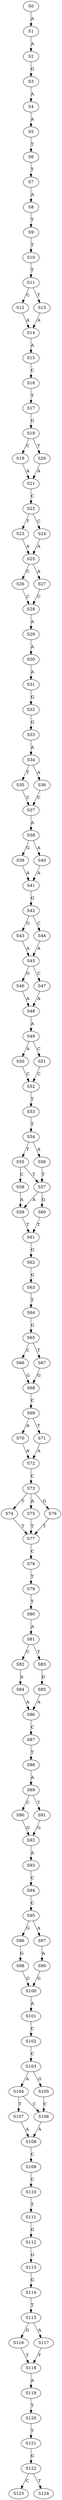 strict digraph  {
	S0 -> S1 [ label = A ];
	S1 -> S2 [ label = A ];
	S2 -> S3 [ label = G ];
	S3 -> S4 [ label = A ];
	S4 -> S5 [ label = A ];
	S5 -> S6 [ label = T ];
	S6 -> S7 [ label = T ];
	S7 -> S8 [ label = A ];
	S8 -> S9 [ label = T ];
	S9 -> S10 [ label = T ];
	S10 -> S11 [ label = T ];
	S11 -> S12 [ label = C ];
	S11 -> S13 [ label = T ];
	S12 -> S14 [ label = A ];
	S13 -> S14 [ label = A ];
	S14 -> S15 [ label = A ];
	S15 -> S16 [ label = C ];
	S16 -> S17 [ label = T ];
	S17 -> S18 [ label = G ];
	S18 -> S19 [ label = C ];
	S18 -> S20 [ label = T ];
	S19 -> S21 [ label = A ];
	S20 -> S21 [ label = A ];
	S21 -> S22 [ label = C ];
	S22 -> S23 [ label = T ];
	S22 -> S24 [ label = C ];
	S23 -> S25 [ label = A ];
	S24 -> S25 [ label = A ];
	S25 -> S26 [ label = C ];
	S25 -> S27 [ label = A ];
	S26 -> S28 [ label = C ];
	S27 -> S28 [ label = C ];
	S28 -> S29 [ label = A ];
	S29 -> S30 [ label = A ];
	S30 -> S31 [ label = A ];
	S31 -> S32 [ label = G ];
	S32 -> S33 [ label = G ];
	S33 -> S34 [ label = A ];
	S34 -> S35 [ label = T ];
	S34 -> S36 [ label = A ];
	S35 -> S37 [ label = C ];
	S36 -> S37 [ label = C ];
	S37 -> S38 [ label = A ];
	S38 -> S39 [ label = G ];
	S38 -> S40 [ label = A ];
	S39 -> S41 [ label = A ];
	S40 -> S41 [ label = A ];
	S41 -> S42 [ label = G ];
	S42 -> S43 [ label = G ];
	S42 -> S44 [ label = C ];
	S43 -> S45 [ label = A ];
	S44 -> S45 [ label = A ];
	S45 -> S46 [ label = G ];
	S45 -> S47 [ label = C ];
	S46 -> S48 [ label = A ];
	S47 -> S48 [ label = A ];
	S48 -> S49 [ label = A ];
	S49 -> S50 [ label = A ];
	S49 -> S51 [ label = C ];
	S50 -> S52 [ label = C ];
	S51 -> S52 [ label = C ];
	S52 -> S53 [ label = T ];
	S53 -> S54 [ label = T ];
	S54 -> S55 [ label = T ];
	S54 -> S56 [ label = A ];
	S55 -> S57 [ label = T ];
	S55 -> S58 [ label = C ];
	S56 -> S57 [ label = T ];
	S57 -> S59 [ label = A ];
	S57 -> S60 [ label = G ];
	S58 -> S59 [ label = A ];
	S59 -> S61 [ label = T ];
	S60 -> S61 [ label = T ];
	S61 -> S62 [ label = G ];
	S62 -> S63 [ label = G ];
	S63 -> S64 [ label = T ];
	S64 -> S65 [ label = G ];
	S65 -> S66 [ label = C ];
	S65 -> S67 [ label = T ];
	S66 -> S68 [ label = G ];
	S67 -> S68 [ label = G ];
	S68 -> S69 [ label = C ];
	S69 -> S70 [ label = A ];
	S69 -> S71 [ label = T ];
	S70 -> S72 [ label = A ];
	S71 -> S72 [ label = A ];
	S72 -> S73 [ label = C ];
	S73 -> S74 [ label = T ];
	S73 -> S75 [ label = A ];
	S73 -> S76 [ label = G ];
	S74 -> S77 [ label = T ];
	S75 -> S77 [ label = T ];
	S76 -> S77 [ label = T ];
	S77 -> S78 [ label = C ];
	S78 -> S79 [ label = T ];
	S79 -> S80 [ label = T ];
	S80 -> S81 [ label = A ];
	S81 -> S82 [ label = C ];
	S81 -> S83 [ label = T ];
	S82 -> S84 [ label = A ];
	S83 -> S85 [ label = G ];
	S84 -> S86 [ label = A ];
	S85 -> S86 [ label = A ];
	S86 -> S87 [ label = C ];
	S87 -> S88 [ label = T ];
	S88 -> S89 [ label = A ];
	S89 -> S90 [ label = C ];
	S89 -> S91 [ label = T ];
	S90 -> S92 [ label = G ];
	S91 -> S92 [ label = G ];
	S92 -> S93 [ label = A ];
	S93 -> S94 [ label = C ];
	S94 -> S95 [ label = C ];
	S95 -> S96 [ label = G ];
	S95 -> S97 [ label = A ];
	S96 -> S98 [ label = G ];
	S97 -> S99 [ label = A ];
	S98 -> S100 [ label = G ];
	S99 -> S100 [ label = G ];
	S100 -> S101 [ label = A ];
	S101 -> S102 [ label = C ];
	S102 -> S103 [ label = C ];
	S103 -> S104 [ label = A ];
	S103 -> S105 [ label = G ];
	S104 -> S106 [ label = C ];
	S104 -> S107 [ label = T ];
	S105 -> S106 [ label = C ];
	S106 -> S108 [ label = A ];
	S107 -> S108 [ label = A ];
	S108 -> S109 [ label = C ];
	S109 -> S110 [ label = C ];
	S110 -> S111 [ label = T ];
	S111 -> S112 [ label = G ];
	S112 -> S113 [ label = G ];
	S113 -> S114 [ label = G ];
	S114 -> S115 [ label = T ];
	S115 -> S116 [ label = G ];
	S115 -> S117 [ label = A ];
	S116 -> S118 [ label = T ];
	S117 -> S118 [ label = T ];
	S118 -> S119 [ label = A ];
	S119 -> S120 [ label = T ];
	S120 -> S121 [ label = T ];
	S121 -> S122 [ label = G ];
	S122 -> S123 [ label = C ];
	S122 -> S124 [ label = T ];
}
